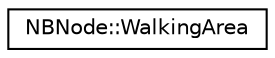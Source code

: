 digraph "Graphical Class Hierarchy"
{
  edge [fontname="Helvetica",fontsize="10",labelfontname="Helvetica",labelfontsize="10"];
  node [fontname="Helvetica",fontsize="10",shape=record];
  rankdir="LR";
  Node0 [label="NBNode::WalkingArea",height=0.2,width=0.4,color="black", fillcolor="white", style="filled",URL="$d1/d6d/struct_n_b_node_1_1_walking_area.html",tooltip="A definition of a pedestrian walking area. "];
}
